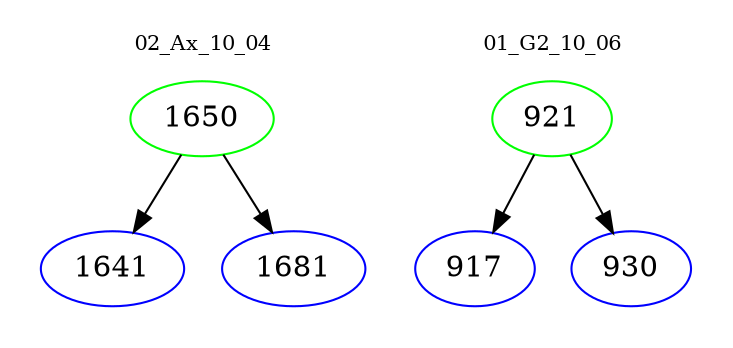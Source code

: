 digraph{
subgraph cluster_0 {
color = white
label = "02_Ax_10_04";
fontsize=10;
T0_1650 [label="1650", color="green"]
T0_1650 -> T0_1641 [color="black"]
T0_1641 [label="1641", color="blue"]
T0_1650 -> T0_1681 [color="black"]
T0_1681 [label="1681", color="blue"]
}
subgraph cluster_1 {
color = white
label = "01_G2_10_06";
fontsize=10;
T1_921 [label="921", color="green"]
T1_921 -> T1_917 [color="black"]
T1_917 [label="917", color="blue"]
T1_921 -> T1_930 [color="black"]
T1_930 [label="930", color="blue"]
}
}
